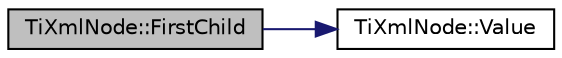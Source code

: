 digraph "TiXmlNode::FirstChild"
{
  edge [fontname="Helvetica",fontsize="10",labelfontname="Helvetica",labelfontsize="10"];
  node [fontname="Helvetica",fontsize="10",shape=record];
  rankdir="LR";
  Node1 [label="TiXmlNode::FirstChild",height=0.2,width=0.4,color="black", fillcolor="grey75", style="filled" fontcolor="black"];
  Node1 -> Node2 [color="midnightblue",fontsize="10",style="solid"];
  Node2 [label="TiXmlNode::Value",height=0.2,width=0.4,color="black", fillcolor="white", style="filled",URL="$class_ti_xml_node.html#a77943eb90d12c2892b1337a9f5918b41"];
}

